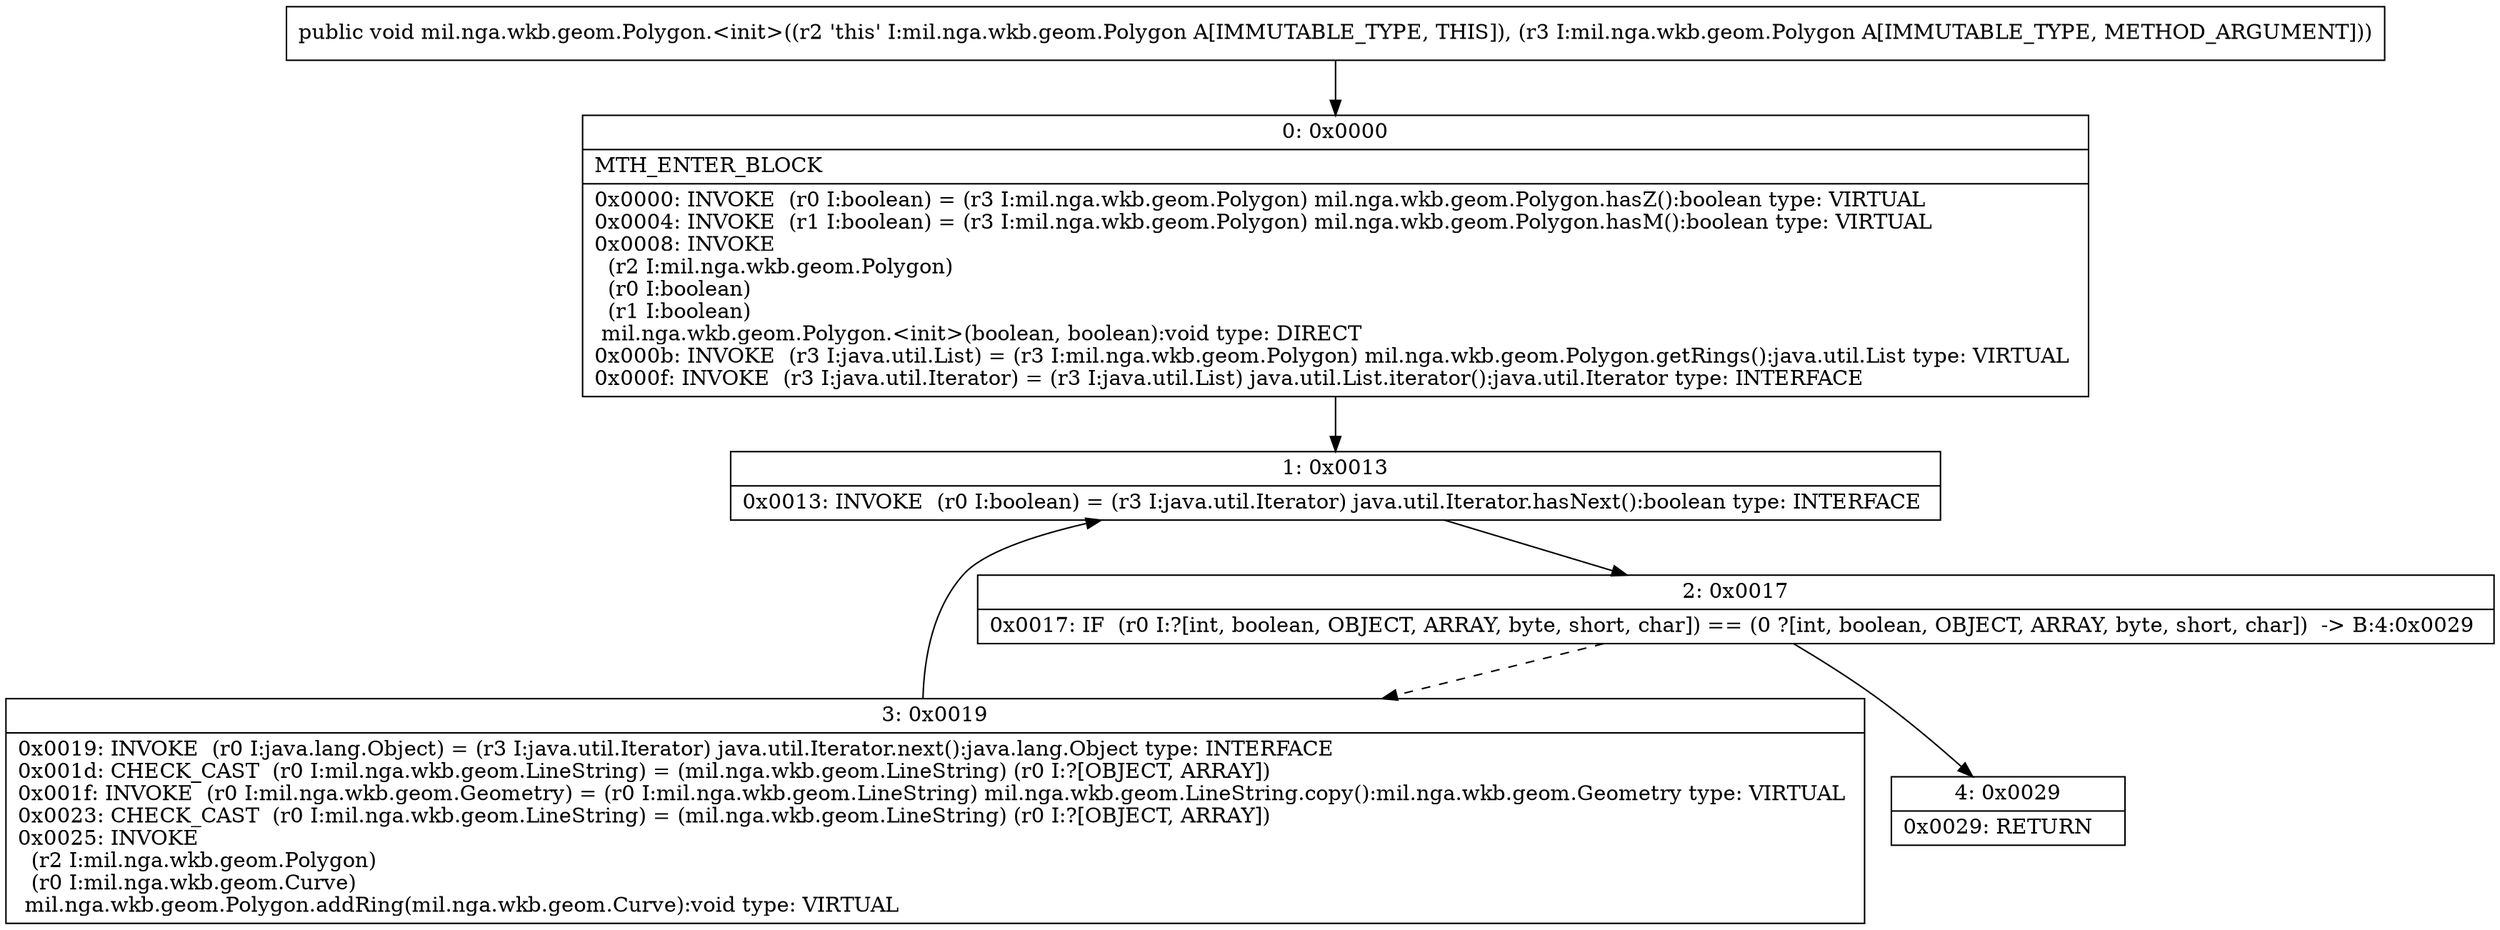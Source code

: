 digraph "CFG formil.nga.wkb.geom.Polygon.\<init\>(Lmil\/nga\/wkb\/geom\/Polygon;)V" {
Node_0 [shape=record,label="{0\:\ 0x0000|MTH_ENTER_BLOCK\l|0x0000: INVOKE  (r0 I:boolean) = (r3 I:mil.nga.wkb.geom.Polygon) mil.nga.wkb.geom.Polygon.hasZ():boolean type: VIRTUAL \l0x0004: INVOKE  (r1 I:boolean) = (r3 I:mil.nga.wkb.geom.Polygon) mil.nga.wkb.geom.Polygon.hasM():boolean type: VIRTUAL \l0x0008: INVOKE  \l  (r2 I:mil.nga.wkb.geom.Polygon)\l  (r0 I:boolean)\l  (r1 I:boolean)\l mil.nga.wkb.geom.Polygon.\<init\>(boolean, boolean):void type: DIRECT \l0x000b: INVOKE  (r3 I:java.util.List) = (r3 I:mil.nga.wkb.geom.Polygon) mil.nga.wkb.geom.Polygon.getRings():java.util.List type: VIRTUAL \l0x000f: INVOKE  (r3 I:java.util.Iterator) = (r3 I:java.util.List) java.util.List.iterator():java.util.Iterator type: INTERFACE \l}"];
Node_1 [shape=record,label="{1\:\ 0x0013|0x0013: INVOKE  (r0 I:boolean) = (r3 I:java.util.Iterator) java.util.Iterator.hasNext():boolean type: INTERFACE \l}"];
Node_2 [shape=record,label="{2\:\ 0x0017|0x0017: IF  (r0 I:?[int, boolean, OBJECT, ARRAY, byte, short, char]) == (0 ?[int, boolean, OBJECT, ARRAY, byte, short, char])  \-\> B:4:0x0029 \l}"];
Node_3 [shape=record,label="{3\:\ 0x0019|0x0019: INVOKE  (r0 I:java.lang.Object) = (r3 I:java.util.Iterator) java.util.Iterator.next():java.lang.Object type: INTERFACE \l0x001d: CHECK_CAST  (r0 I:mil.nga.wkb.geom.LineString) = (mil.nga.wkb.geom.LineString) (r0 I:?[OBJECT, ARRAY]) \l0x001f: INVOKE  (r0 I:mil.nga.wkb.geom.Geometry) = (r0 I:mil.nga.wkb.geom.LineString) mil.nga.wkb.geom.LineString.copy():mil.nga.wkb.geom.Geometry type: VIRTUAL \l0x0023: CHECK_CAST  (r0 I:mil.nga.wkb.geom.LineString) = (mil.nga.wkb.geom.LineString) (r0 I:?[OBJECT, ARRAY]) \l0x0025: INVOKE  \l  (r2 I:mil.nga.wkb.geom.Polygon)\l  (r0 I:mil.nga.wkb.geom.Curve)\l mil.nga.wkb.geom.Polygon.addRing(mil.nga.wkb.geom.Curve):void type: VIRTUAL \l}"];
Node_4 [shape=record,label="{4\:\ 0x0029|0x0029: RETURN   \l}"];
MethodNode[shape=record,label="{public void mil.nga.wkb.geom.Polygon.\<init\>((r2 'this' I:mil.nga.wkb.geom.Polygon A[IMMUTABLE_TYPE, THIS]), (r3 I:mil.nga.wkb.geom.Polygon A[IMMUTABLE_TYPE, METHOD_ARGUMENT])) }"];
MethodNode -> Node_0;
Node_0 -> Node_1;
Node_1 -> Node_2;
Node_2 -> Node_3[style=dashed];
Node_2 -> Node_4;
Node_3 -> Node_1;
}

